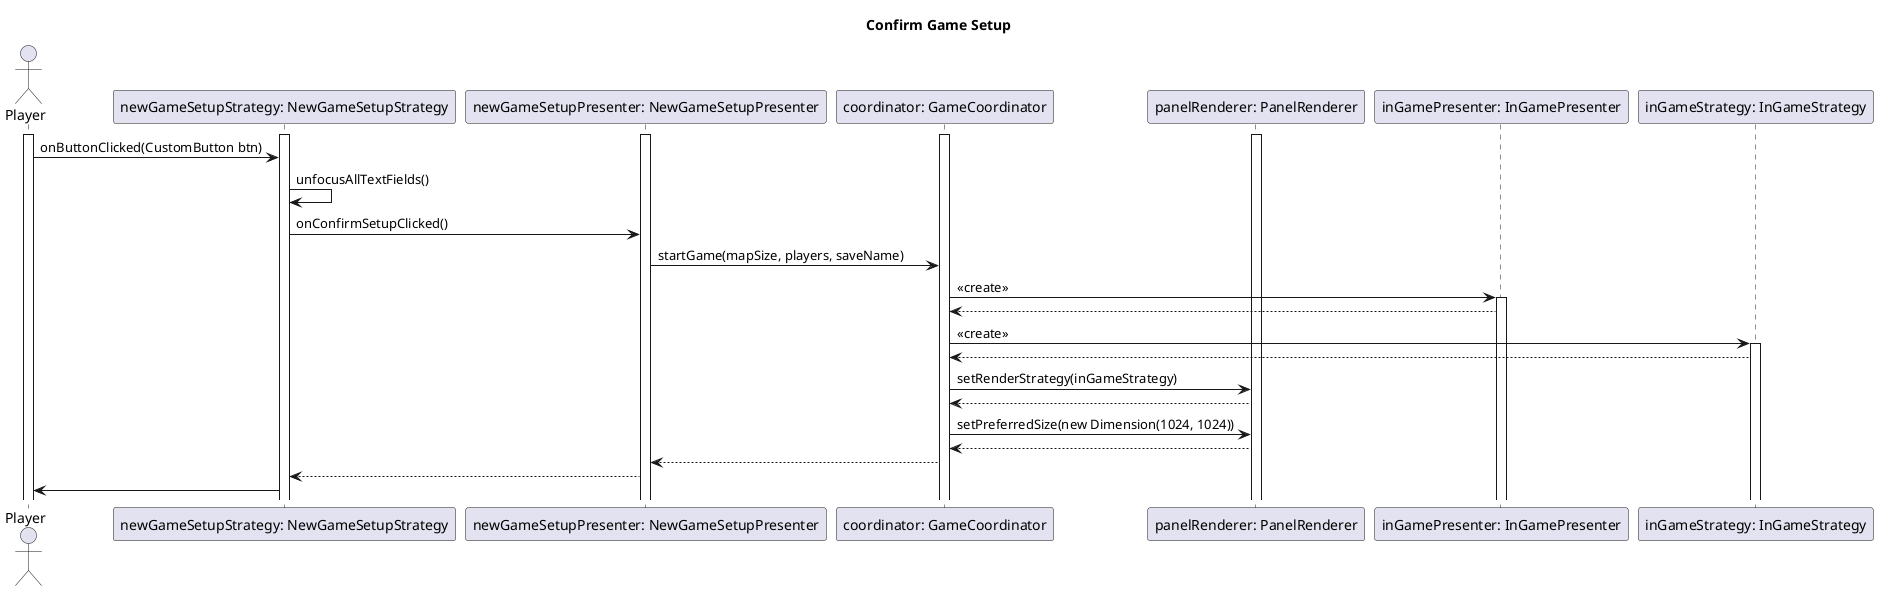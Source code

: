 @startuml ConfirmSetup

title Confirm Game Setup

actor "Player" as P
participant "newGameSetupStrategy: NewGameSetupStrategy" as mms
participant "newGameSetupPresenter: NewGameSetupPresenter" as mmp

participant "coordinator: GameCoordinator" as Coordinator
participant "panelRenderer: PanelRenderer" as Panelrenderer

activate P
activate mms
activate mmp
activate Coordinator
activate Panelrenderer

P->mms:onButtonClicked(CustomButton btn)
mms->mms:unfocusAllTextFields()
mms->mmp:onConfirmSetupClicked()
mmp->Coordinator:startGame(mapSize, players, saveName)

participant "inGamePresenter: InGamePresenter" as ingsp
participant "inGameStrategy: InGameStrategy" as ingss

Coordinator->ingsp:<<create>>
activate ingsp
ingsp-->Coordinator

Coordinator->ingss:<<create>>
activate ingss
ingss-->Coordinator

Coordinator->Panelrenderer:setRenderStrategy(inGameStrategy)
Panelrenderer-->Coordinator

Coordinator->Panelrenderer:setPreferredSize(new Dimension(1024, 1024))
Panelrenderer-->Coordinator

Coordinator-->mmp
mmp-->mms
mms->P

@enduml